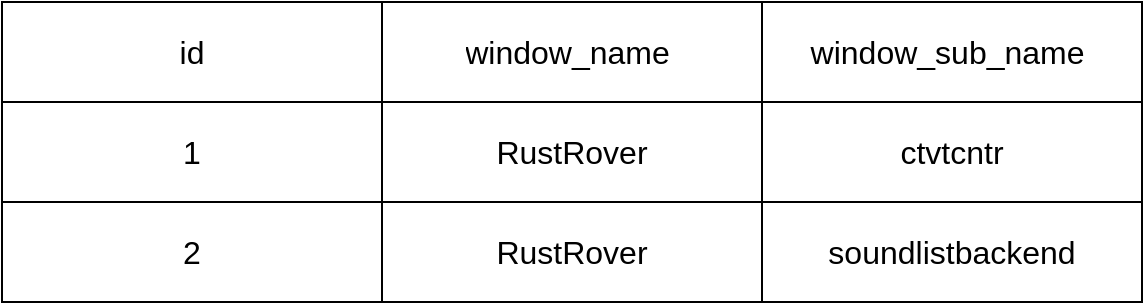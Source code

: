 <mxfile version="27.0.6">
  <diagram name="Page-1" id="iEFEcIStyzQ87aIsUYCT">
    <mxGraphModel dx="1248" dy="630" grid="1" gridSize="10" guides="1" tooltips="1" connect="1" arrows="1" fold="1" page="1" pageScale="1" pageWidth="827" pageHeight="1169" math="0" shadow="0">
      <root>
        <mxCell id="0" />
        <mxCell id="1" parent="0" />
        <mxCell id="QaTVe9ati8fBHp8hlaLN-1" value="" style="shape=table;startSize=0;container=1;collapsible=0;childLayout=tableLayout;fontSize=16;" vertex="1" parent="1">
          <mxGeometry x="10" y="10" width="570" height="150" as="geometry" />
        </mxCell>
        <mxCell id="QaTVe9ati8fBHp8hlaLN-2" value="" style="shape=tableRow;horizontal=0;startSize=0;swimlaneHead=0;swimlaneBody=0;strokeColor=inherit;top=0;left=0;bottom=0;right=0;collapsible=0;dropTarget=0;fillColor=none;points=[[0,0.5],[1,0.5]];portConstraint=eastwest;fontSize=16;" vertex="1" parent="QaTVe9ati8fBHp8hlaLN-1">
          <mxGeometry width="570" height="50" as="geometry" />
        </mxCell>
        <mxCell id="QaTVe9ati8fBHp8hlaLN-3" value="id" style="shape=partialRectangle;html=1;whiteSpace=wrap;connectable=0;strokeColor=inherit;overflow=hidden;fillColor=none;top=0;left=0;bottom=0;right=0;pointerEvents=1;fontSize=16;" vertex="1" parent="QaTVe9ati8fBHp8hlaLN-2">
          <mxGeometry width="190" height="50" as="geometry">
            <mxRectangle width="190" height="50" as="alternateBounds" />
          </mxGeometry>
        </mxCell>
        <mxCell id="QaTVe9ati8fBHp8hlaLN-4" value="window_name&amp;nbsp;" style="shape=partialRectangle;html=1;whiteSpace=wrap;connectable=0;strokeColor=inherit;overflow=hidden;fillColor=none;top=0;left=0;bottom=0;right=0;pointerEvents=1;fontSize=16;" vertex="1" parent="QaTVe9ati8fBHp8hlaLN-2">
          <mxGeometry x="190" width="190" height="50" as="geometry">
            <mxRectangle width="190" height="50" as="alternateBounds" />
          </mxGeometry>
        </mxCell>
        <mxCell id="QaTVe9ati8fBHp8hlaLN-5" value="window_sub_name&amp;nbsp;" style="shape=partialRectangle;html=1;whiteSpace=wrap;connectable=0;strokeColor=inherit;overflow=hidden;fillColor=none;top=0;left=0;bottom=0;right=0;pointerEvents=1;fontSize=16;" vertex="1" parent="QaTVe9ati8fBHp8hlaLN-2">
          <mxGeometry x="380" width="190" height="50" as="geometry">
            <mxRectangle width="190" height="50" as="alternateBounds" />
          </mxGeometry>
        </mxCell>
        <mxCell id="QaTVe9ati8fBHp8hlaLN-6" value="" style="shape=tableRow;horizontal=0;startSize=0;swimlaneHead=0;swimlaneBody=0;strokeColor=inherit;top=0;left=0;bottom=0;right=0;collapsible=0;dropTarget=0;fillColor=none;points=[[0,0.5],[1,0.5]];portConstraint=eastwest;fontSize=16;" vertex="1" parent="QaTVe9ati8fBHp8hlaLN-1">
          <mxGeometry y="50" width="570" height="50" as="geometry" />
        </mxCell>
        <mxCell id="QaTVe9ati8fBHp8hlaLN-7" value="1" style="shape=partialRectangle;html=1;whiteSpace=wrap;connectable=0;strokeColor=inherit;overflow=hidden;fillColor=none;top=0;left=0;bottom=0;right=0;pointerEvents=1;fontSize=16;" vertex="1" parent="QaTVe9ati8fBHp8hlaLN-6">
          <mxGeometry width="190" height="50" as="geometry">
            <mxRectangle width="190" height="50" as="alternateBounds" />
          </mxGeometry>
        </mxCell>
        <mxCell id="QaTVe9ati8fBHp8hlaLN-8" value="RustRover" style="shape=partialRectangle;html=1;whiteSpace=wrap;connectable=0;strokeColor=inherit;overflow=hidden;fillColor=none;top=0;left=0;bottom=0;right=0;pointerEvents=1;fontSize=16;" vertex="1" parent="QaTVe9ati8fBHp8hlaLN-6">
          <mxGeometry x="190" width="190" height="50" as="geometry">
            <mxRectangle width="190" height="50" as="alternateBounds" />
          </mxGeometry>
        </mxCell>
        <mxCell id="QaTVe9ati8fBHp8hlaLN-9" value="ctvtcntr" style="shape=partialRectangle;html=1;whiteSpace=wrap;connectable=0;strokeColor=inherit;overflow=hidden;fillColor=none;top=0;left=0;bottom=0;right=0;pointerEvents=1;fontSize=16;" vertex="1" parent="QaTVe9ati8fBHp8hlaLN-6">
          <mxGeometry x="380" width="190" height="50" as="geometry">
            <mxRectangle width="190" height="50" as="alternateBounds" />
          </mxGeometry>
        </mxCell>
        <mxCell id="QaTVe9ati8fBHp8hlaLN-10" value="" style="shape=tableRow;horizontal=0;startSize=0;swimlaneHead=0;swimlaneBody=0;strokeColor=inherit;top=0;left=0;bottom=0;right=0;collapsible=0;dropTarget=0;fillColor=none;points=[[0,0.5],[1,0.5]];portConstraint=eastwest;fontSize=16;" vertex="1" parent="QaTVe9ati8fBHp8hlaLN-1">
          <mxGeometry y="100" width="570" height="50" as="geometry" />
        </mxCell>
        <mxCell id="QaTVe9ati8fBHp8hlaLN-11" value="2" style="shape=partialRectangle;html=1;whiteSpace=wrap;connectable=0;strokeColor=inherit;overflow=hidden;fillColor=none;top=0;left=0;bottom=0;right=0;pointerEvents=1;fontSize=16;" vertex="1" parent="QaTVe9ati8fBHp8hlaLN-10">
          <mxGeometry width="190" height="50" as="geometry">
            <mxRectangle width="190" height="50" as="alternateBounds" />
          </mxGeometry>
        </mxCell>
        <mxCell id="QaTVe9ati8fBHp8hlaLN-12" value="RustRover" style="shape=partialRectangle;html=1;whiteSpace=wrap;connectable=0;strokeColor=inherit;overflow=hidden;fillColor=none;top=0;left=0;bottom=0;right=0;pointerEvents=1;fontSize=16;" vertex="1" parent="QaTVe9ati8fBHp8hlaLN-10">
          <mxGeometry x="190" width="190" height="50" as="geometry">
            <mxRectangle width="190" height="50" as="alternateBounds" />
          </mxGeometry>
        </mxCell>
        <mxCell id="QaTVe9ati8fBHp8hlaLN-13" value="soundlistbackend" style="shape=partialRectangle;html=1;whiteSpace=wrap;connectable=0;strokeColor=inherit;overflow=hidden;fillColor=none;top=0;left=0;bottom=0;right=0;pointerEvents=1;fontSize=16;" vertex="1" parent="QaTVe9ati8fBHp8hlaLN-10">
          <mxGeometry x="380" width="190" height="50" as="geometry">
            <mxRectangle width="190" height="50" as="alternateBounds" />
          </mxGeometry>
        </mxCell>
      </root>
    </mxGraphModel>
  </diagram>
</mxfile>
